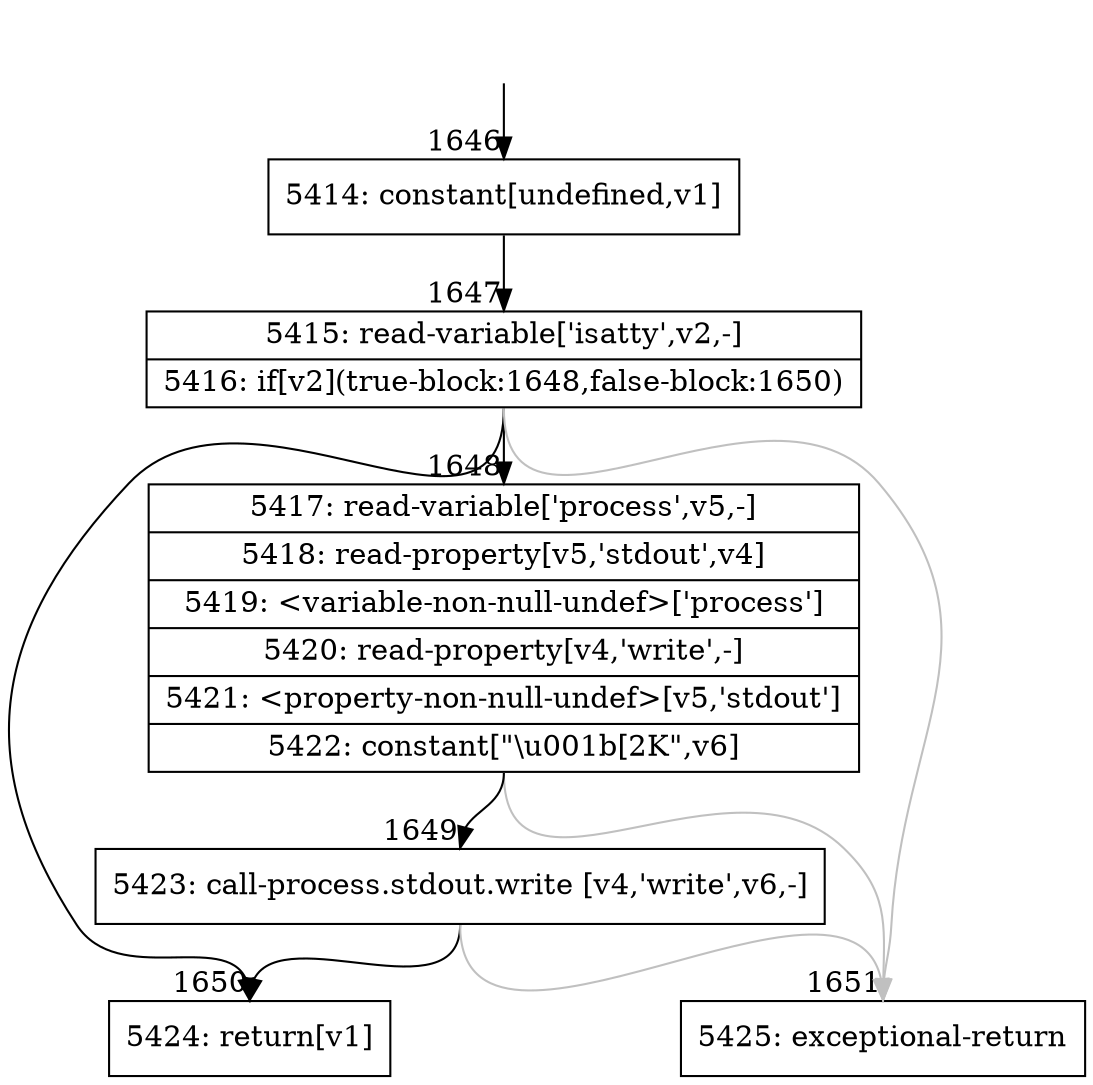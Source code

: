 digraph {
rankdir="TD"
BB_entry155[shape=none,label=""];
BB_entry155 -> BB1646 [tailport=s, headport=n, headlabel="    1646"]
BB1646 [shape=record label="{5414: constant[undefined,v1]}" ] 
BB1646 -> BB1647 [tailport=s, headport=n, headlabel="      1647"]
BB1647 [shape=record label="{5415: read-variable['isatty',v2,-]|5416: if[v2](true-block:1648,false-block:1650)}" ] 
BB1647 -> BB1650 [tailport=s, headport=n, headlabel="      1650"]
BB1647 -> BB1648 [tailport=s, headport=n, headlabel="      1648"]
BB1647 -> BB1651 [tailport=s, headport=n, color=gray, headlabel="      1651"]
BB1648 [shape=record label="{5417: read-variable['process',v5,-]|5418: read-property[v5,'stdout',v4]|5419: \<variable-non-null-undef\>['process']|5420: read-property[v4,'write',-]|5421: \<property-non-null-undef\>[v5,'stdout']|5422: constant[\"\\u001b[2K\",v6]}" ] 
BB1648 -> BB1649 [tailport=s, headport=n, headlabel="      1649"]
BB1648 -> BB1651 [tailport=s, headport=n, color=gray]
BB1649 [shape=record label="{5423: call-process.stdout.write [v4,'write',v6,-]}" ] 
BB1649 -> BB1650 [tailport=s, headport=n]
BB1649 -> BB1651 [tailport=s, headport=n, color=gray]
BB1650 [shape=record label="{5424: return[v1]}" ] 
BB1651 [shape=record label="{5425: exceptional-return}" ] 
//#$~ 2122
}
